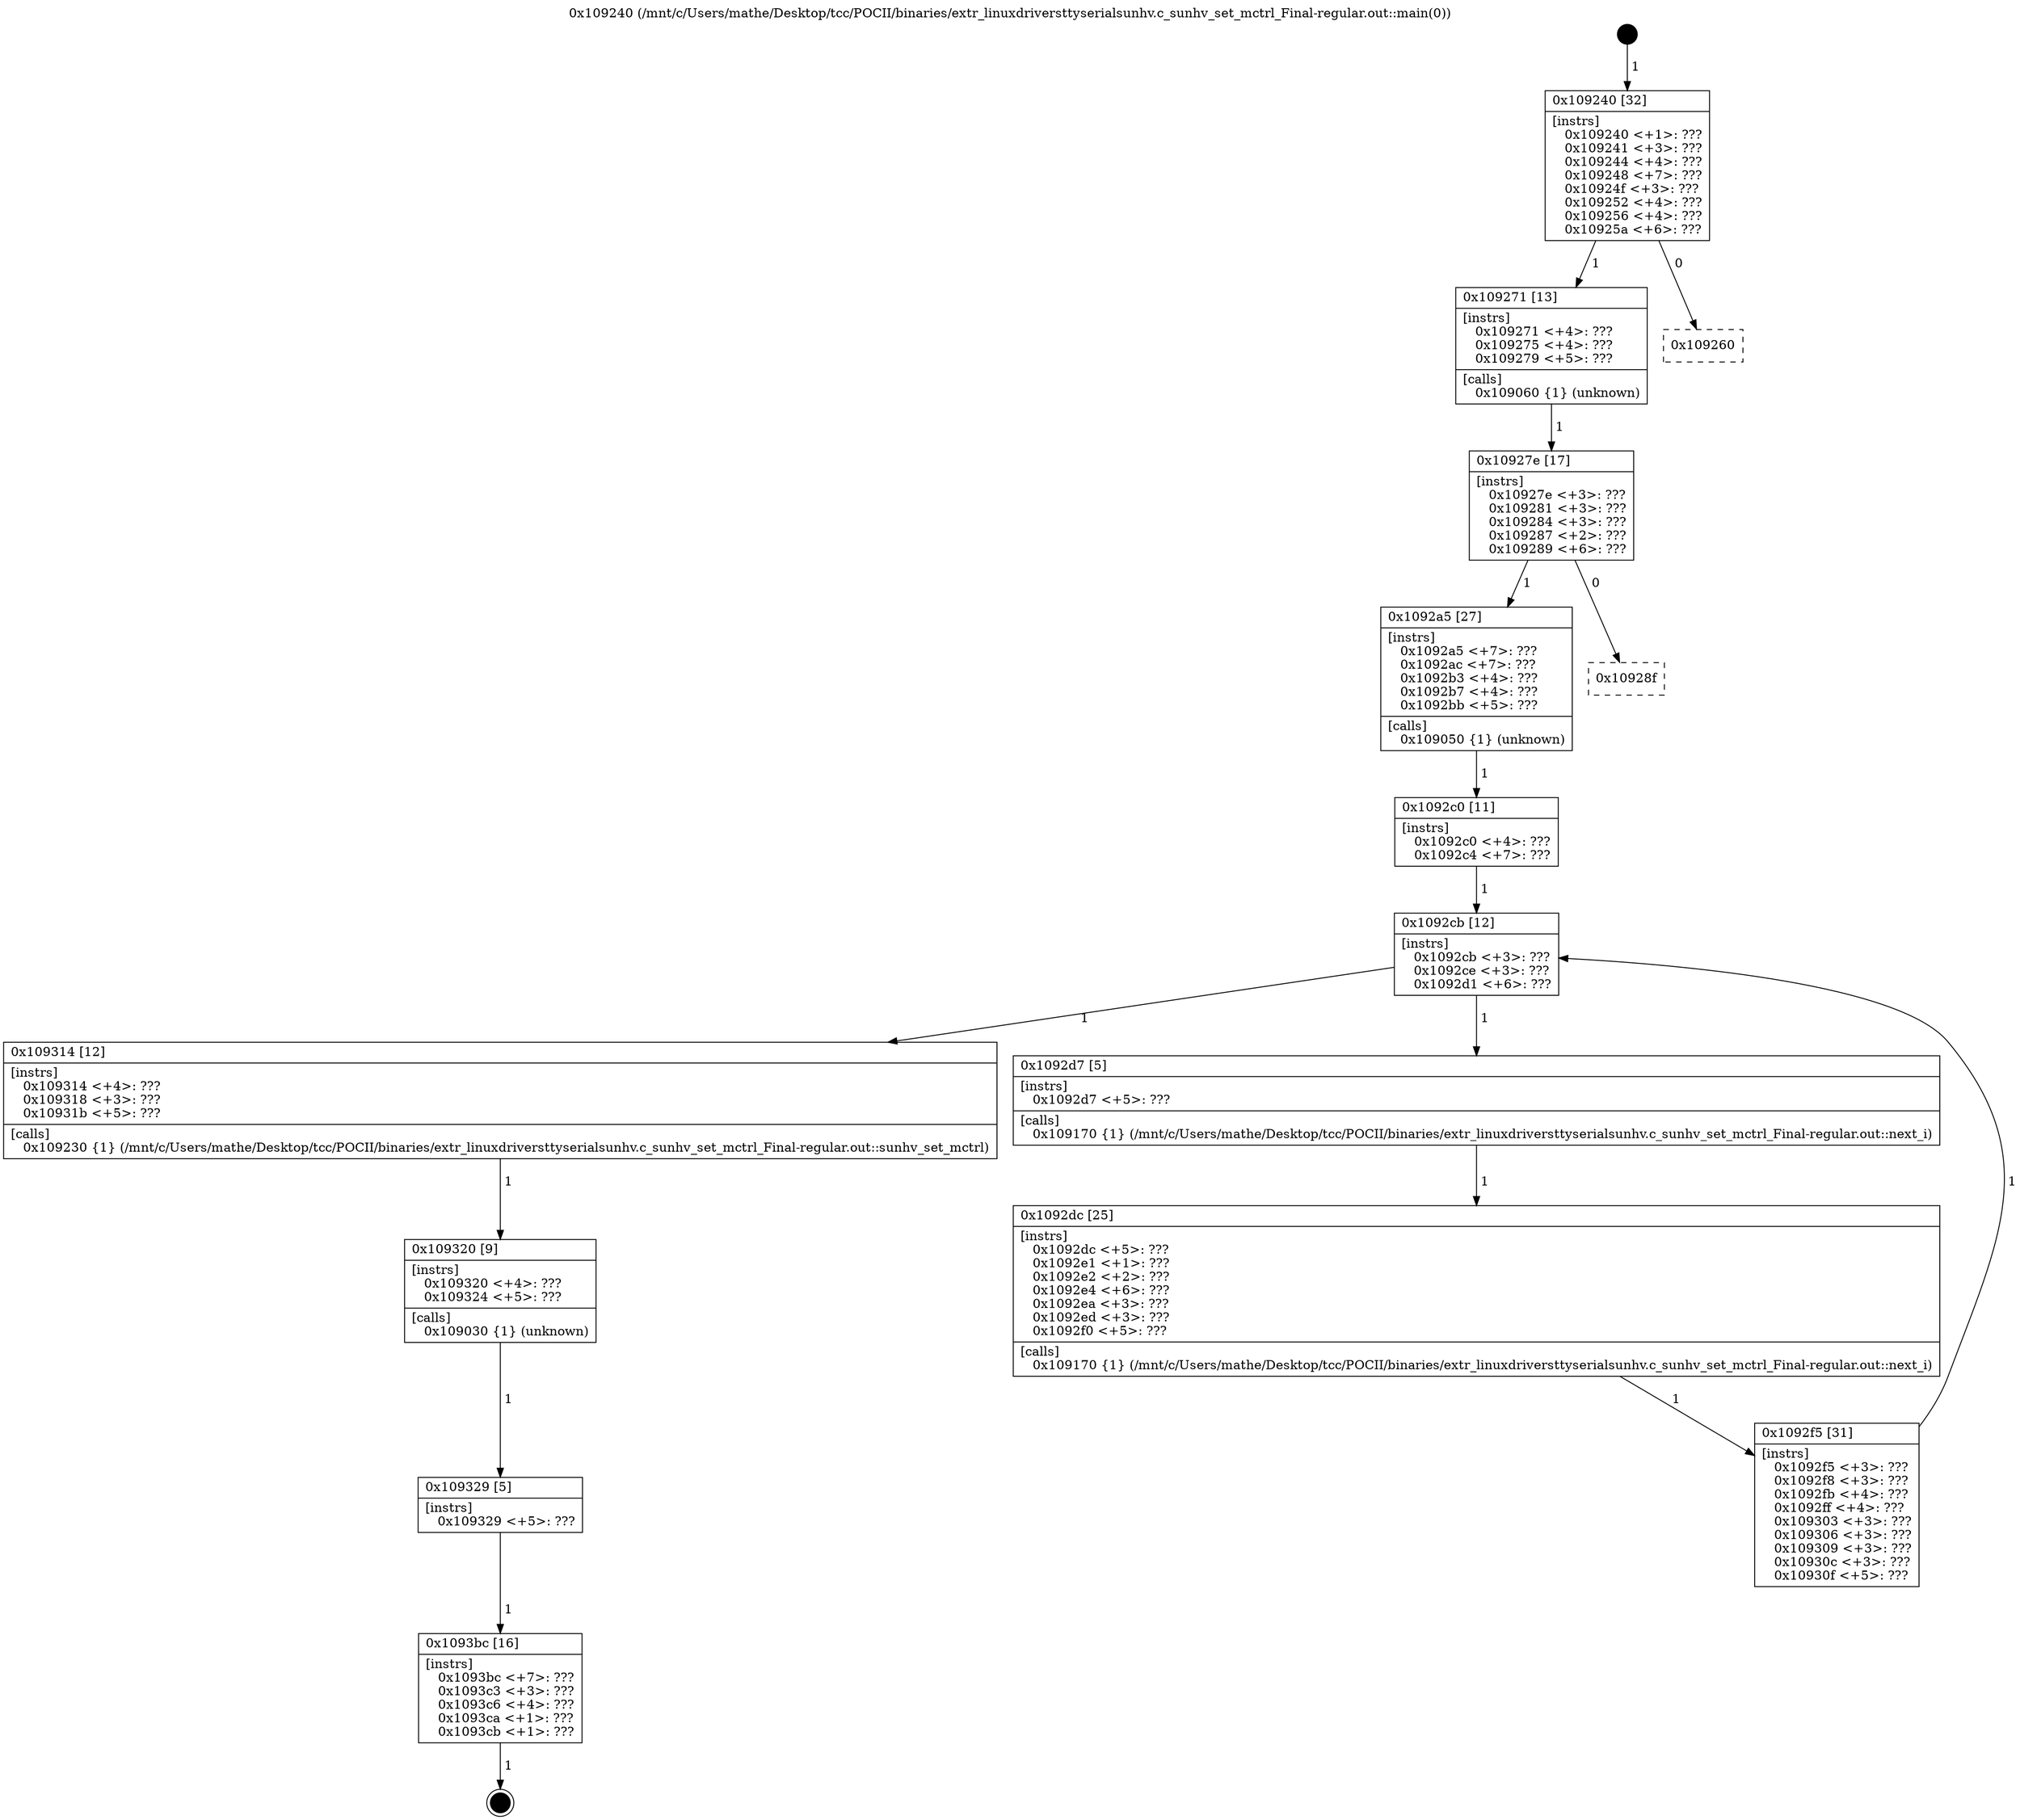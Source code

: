 digraph "0x109240" {
  label = "0x109240 (/mnt/c/Users/mathe/Desktop/tcc/POCII/binaries/extr_linuxdriversttyserialsunhv.c_sunhv_set_mctrl_Final-regular.out::main(0))"
  labelloc = "t"
  node[shape=record]

  Entry [label="",width=0.3,height=0.3,shape=circle,fillcolor=black,style=filled]
  "0x109240" [label="{
     0x109240 [32]\l
     | [instrs]\l
     &nbsp;&nbsp;0x109240 \<+1\>: ???\l
     &nbsp;&nbsp;0x109241 \<+3\>: ???\l
     &nbsp;&nbsp;0x109244 \<+4\>: ???\l
     &nbsp;&nbsp;0x109248 \<+7\>: ???\l
     &nbsp;&nbsp;0x10924f \<+3\>: ???\l
     &nbsp;&nbsp;0x109252 \<+4\>: ???\l
     &nbsp;&nbsp;0x109256 \<+4\>: ???\l
     &nbsp;&nbsp;0x10925a \<+6\>: ???\l
  }"]
  "0x109271" [label="{
     0x109271 [13]\l
     | [instrs]\l
     &nbsp;&nbsp;0x109271 \<+4\>: ???\l
     &nbsp;&nbsp;0x109275 \<+4\>: ???\l
     &nbsp;&nbsp;0x109279 \<+5\>: ???\l
     | [calls]\l
     &nbsp;&nbsp;0x109060 \{1\} (unknown)\l
  }"]
  "0x109260" [label="{
     0x109260\l
  }", style=dashed]
  "0x10927e" [label="{
     0x10927e [17]\l
     | [instrs]\l
     &nbsp;&nbsp;0x10927e \<+3\>: ???\l
     &nbsp;&nbsp;0x109281 \<+3\>: ???\l
     &nbsp;&nbsp;0x109284 \<+3\>: ???\l
     &nbsp;&nbsp;0x109287 \<+2\>: ???\l
     &nbsp;&nbsp;0x109289 \<+6\>: ???\l
  }"]
  "0x1092a5" [label="{
     0x1092a5 [27]\l
     | [instrs]\l
     &nbsp;&nbsp;0x1092a5 \<+7\>: ???\l
     &nbsp;&nbsp;0x1092ac \<+7\>: ???\l
     &nbsp;&nbsp;0x1092b3 \<+4\>: ???\l
     &nbsp;&nbsp;0x1092b7 \<+4\>: ???\l
     &nbsp;&nbsp;0x1092bb \<+5\>: ???\l
     | [calls]\l
     &nbsp;&nbsp;0x109050 \{1\} (unknown)\l
  }"]
  "0x10928f" [label="{
     0x10928f\l
  }", style=dashed]
  "0x1092cb" [label="{
     0x1092cb [12]\l
     | [instrs]\l
     &nbsp;&nbsp;0x1092cb \<+3\>: ???\l
     &nbsp;&nbsp;0x1092ce \<+3\>: ???\l
     &nbsp;&nbsp;0x1092d1 \<+6\>: ???\l
  }"]
  "0x109314" [label="{
     0x109314 [12]\l
     | [instrs]\l
     &nbsp;&nbsp;0x109314 \<+4\>: ???\l
     &nbsp;&nbsp;0x109318 \<+3\>: ???\l
     &nbsp;&nbsp;0x10931b \<+5\>: ???\l
     | [calls]\l
     &nbsp;&nbsp;0x109230 \{1\} (/mnt/c/Users/mathe/Desktop/tcc/POCII/binaries/extr_linuxdriversttyserialsunhv.c_sunhv_set_mctrl_Final-regular.out::sunhv_set_mctrl)\l
  }"]
  "0x1092d7" [label="{
     0x1092d7 [5]\l
     | [instrs]\l
     &nbsp;&nbsp;0x1092d7 \<+5\>: ???\l
     | [calls]\l
     &nbsp;&nbsp;0x109170 \{1\} (/mnt/c/Users/mathe/Desktop/tcc/POCII/binaries/extr_linuxdriversttyserialsunhv.c_sunhv_set_mctrl_Final-regular.out::next_i)\l
  }"]
  "0x1092dc" [label="{
     0x1092dc [25]\l
     | [instrs]\l
     &nbsp;&nbsp;0x1092dc \<+5\>: ???\l
     &nbsp;&nbsp;0x1092e1 \<+1\>: ???\l
     &nbsp;&nbsp;0x1092e2 \<+2\>: ???\l
     &nbsp;&nbsp;0x1092e4 \<+6\>: ???\l
     &nbsp;&nbsp;0x1092ea \<+3\>: ???\l
     &nbsp;&nbsp;0x1092ed \<+3\>: ???\l
     &nbsp;&nbsp;0x1092f0 \<+5\>: ???\l
     | [calls]\l
     &nbsp;&nbsp;0x109170 \{1\} (/mnt/c/Users/mathe/Desktop/tcc/POCII/binaries/extr_linuxdriversttyserialsunhv.c_sunhv_set_mctrl_Final-regular.out::next_i)\l
  }"]
  "0x1092f5" [label="{
     0x1092f5 [31]\l
     | [instrs]\l
     &nbsp;&nbsp;0x1092f5 \<+3\>: ???\l
     &nbsp;&nbsp;0x1092f8 \<+3\>: ???\l
     &nbsp;&nbsp;0x1092fb \<+4\>: ???\l
     &nbsp;&nbsp;0x1092ff \<+4\>: ???\l
     &nbsp;&nbsp;0x109303 \<+3\>: ???\l
     &nbsp;&nbsp;0x109306 \<+3\>: ???\l
     &nbsp;&nbsp;0x109309 \<+3\>: ???\l
     &nbsp;&nbsp;0x10930c \<+3\>: ???\l
     &nbsp;&nbsp;0x10930f \<+5\>: ???\l
  }"]
  "0x1092c0" [label="{
     0x1092c0 [11]\l
     | [instrs]\l
     &nbsp;&nbsp;0x1092c0 \<+4\>: ???\l
     &nbsp;&nbsp;0x1092c4 \<+7\>: ???\l
  }"]
  "0x109320" [label="{
     0x109320 [9]\l
     | [instrs]\l
     &nbsp;&nbsp;0x109320 \<+4\>: ???\l
     &nbsp;&nbsp;0x109324 \<+5\>: ???\l
     | [calls]\l
     &nbsp;&nbsp;0x109030 \{1\} (unknown)\l
  }"]
  "0x109329" [label="{
     0x109329 [5]\l
     | [instrs]\l
     &nbsp;&nbsp;0x109329 \<+5\>: ???\l
  }"]
  "0x1093bc" [label="{
     0x1093bc [16]\l
     | [instrs]\l
     &nbsp;&nbsp;0x1093bc \<+7\>: ???\l
     &nbsp;&nbsp;0x1093c3 \<+3\>: ???\l
     &nbsp;&nbsp;0x1093c6 \<+4\>: ???\l
     &nbsp;&nbsp;0x1093ca \<+1\>: ???\l
     &nbsp;&nbsp;0x1093cb \<+1\>: ???\l
  }"]
  Exit [label="",width=0.3,height=0.3,shape=circle,fillcolor=black,style=filled,peripheries=2]
  Entry -> "0x109240" [label=" 1"]
  "0x109240" -> "0x109271" [label=" 1"]
  "0x109240" -> "0x109260" [label=" 0"]
  "0x109271" -> "0x10927e" [label=" 1"]
  "0x10927e" -> "0x1092a5" [label=" 1"]
  "0x10927e" -> "0x10928f" [label=" 0"]
  "0x1092a5" -> "0x1092c0" [label=" 1"]
  "0x1092cb" -> "0x109314" [label=" 1"]
  "0x1092cb" -> "0x1092d7" [label=" 1"]
  "0x1092d7" -> "0x1092dc" [label=" 1"]
  "0x1092dc" -> "0x1092f5" [label=" 1"]
  "0x1092c0" -> "0x1092cb" [label=" 1"]
  "0x1092f5" -> "0x1092cb" [label=" 1"]
  "0x109314" -> "0x109320" [label=" 1"]
  "0x109320" -> "0x109329" [label=" 1"]
  "0x109329" -> "0x1093bc" [label=" 1"]
  "0x1093bc" -> Exit [label=" 1"]
}
